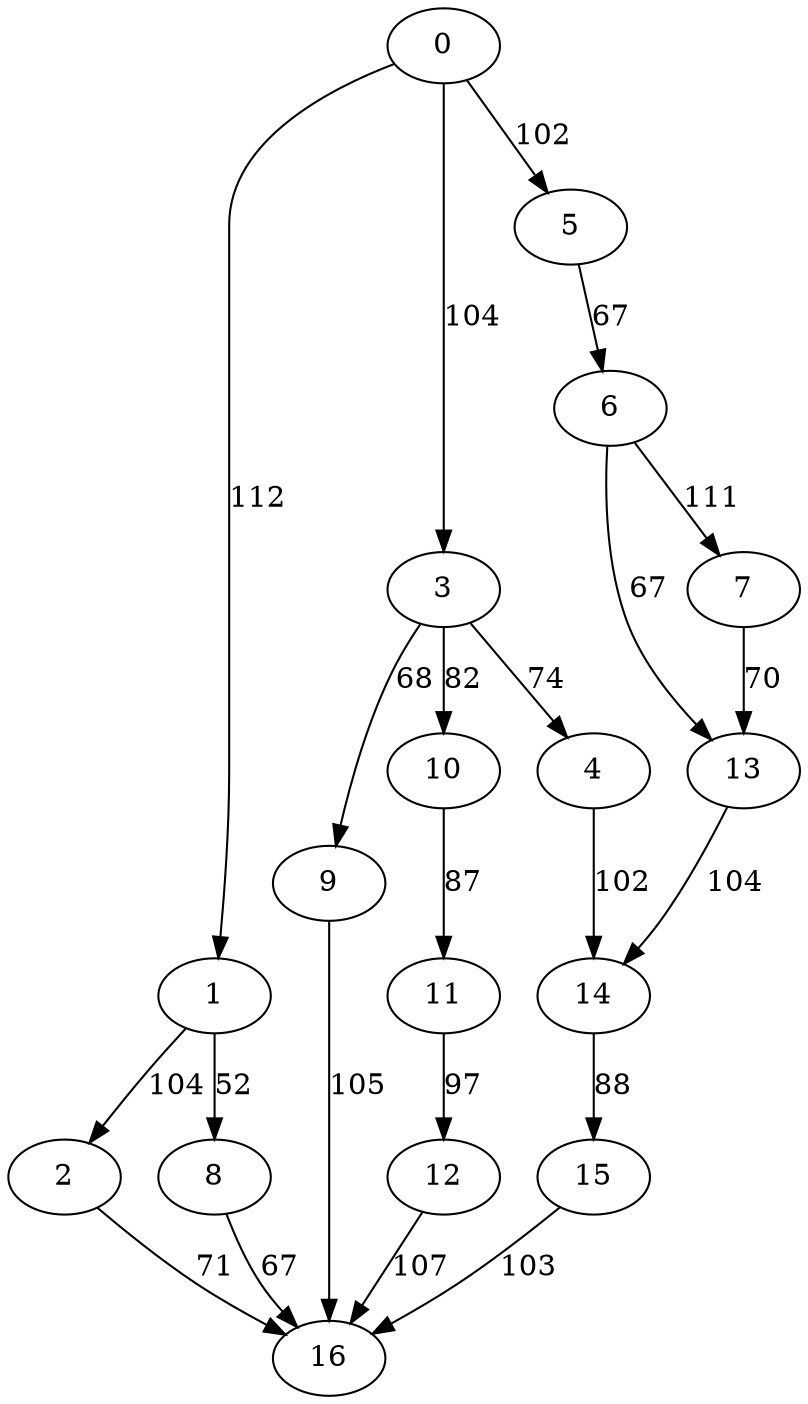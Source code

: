 digraph t20p4r5_15 {
0 -> 1 [ label = 112 ];
0 -> 3 [ label = 104 ];
0 -> 5 [ label = 102 ];
1 -> 2 [ label = 104 ];
1 -> 8 [ label = 52 ];
2 -> 16 [ label = 71 ];
3 -> 4 [ label = 74 ];
3 -> 9 [ label = 68 ];
3 -> 10 [ label = 82 ];
4 -> 14 [ label = 102 ];
5 -> 6 [ label = 67 ];
6 -> 7 [ label = 111 ];
6 -> 13 [ label = 67 ];
7 -> 13 [ label = 70 ];
8 -> 16 [ label = 67 ];
9 -> 16 [ label = 105 ];
10 -> 11 [ label = 87 ];
11 -> 12 [ label = 97 ];
12 -> 16 [ label = 107 ];
13 -> 14 [ label = 104 ];
14 -> 15 [ label = 88 ];
15 -> 16 [ label = 103 ];
 }

